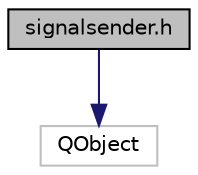 digraph "signalsender.h"
{
 // LATEX_PDF_SIZE
  edge [fontname="Helvetica",fontsize="10",labelfontname="Helvetica",labelfontsize="10"];
  node [fontname="Helvetica",fontsize="10",shape=record];
  Node1 [label="signalsender.h",height=0.2,width=0.4,color="black", fillcolor="grey75", style="filled", fontcolor="black",tooltip="Class for sending signals when game entities are somehow transformed."];
  Node1 -> Node2 [color="midnightblue",fontsize="10",style="solid"];
  Node2 [label="QObject",height=0.2,width=0.4,color="grey75", fillcolor="white", style="filled",tooltip=" "];
}
